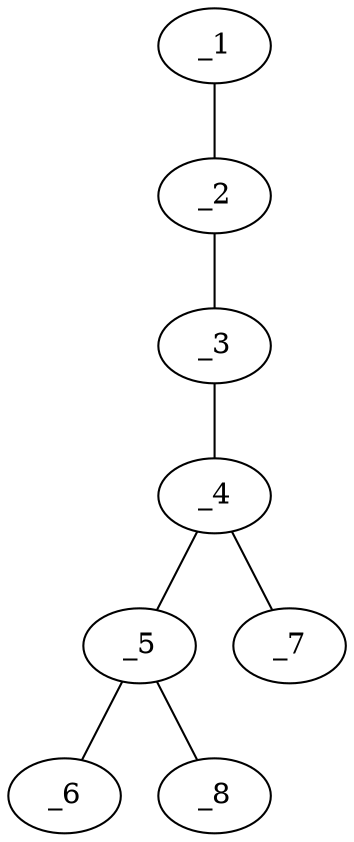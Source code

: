 graph molid643479 {
	_1	 [charge=0,
		chem=4,
		symbol="N  ",
		x=2,
		y="-0.75"];
	_2	 [charge=0,
		chem=1,
		symbol="C  ",
		x="2.866",
		y="-0.25"];
	_1 -- _2	 [valence=3];
	_3	 [charge=0,
		chem=4,
		symbol="N  ",
		x="3.7321",
		y="0.25"];
	_2 -- _3	 [valence=1];
	_4	 [charge=0,
		chem=1,
		symbol="C  ",
		x="4.5981",
		y="-0.25"];
	_3 -- _4	 [valence=1];
	_5	 [charge=0,
		chem=4,
		symbol="N  ",
		x="5.4641",
		y="0.25"];
	_4 -- _5	 [valence=1];
	_7	 [charge=0,
		chem=4,
		symbol="N  ",
		x="4.5981",
		y="-1.25"];
	_4 -- _7	 [valence=2];
	_6	 [charge=0,
		chem=1,
		symbol="C  ",
		x="6.3301",
		y="-0.25"];
	_5 -- _6	 [valence=1];
	_8	 [charge=0,
		chem=1,
		symbol="C  ",
		x="5.4641",
		y="1.25"];
	_5 -- _8	 [valence=1];
}
